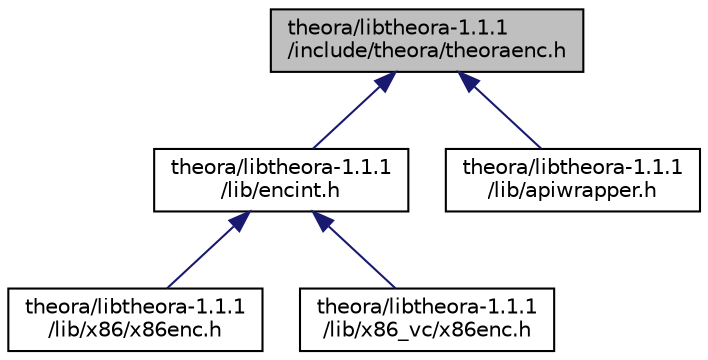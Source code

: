 digraph "theora/libtheora-1.1.1/include/theora/theoraenc.h"
{
  edge [fontname="Helvetica",fontsize="10",labelfontname="Helvetica",labelfontsize="10"];
  node [fontname="Helvetica",fontsize="10",shape=record];
  Node1 [label="theora/libtheora-1.1.1\l/include/theora/theoraenc.h",height=0.2,width=0.4,color="black", fillcolor="grey75", style="filled", fontcolor="black"];
  Node1 -> Node2 [dir="back",color="midnightblue",fontsize="10",style="solid",fontname="Helvetica"];
  Node2 [label="theora/libtheora-1.1.1\l/lib/encint.h",height=0.2,width=0.4,color="black", fillcolor="white", style="filled",URL="$encint_8h_source.html"];
  Node2 -> Node3 [dir="back",color="midnightblue",fontsize="10",style="solid",fontname="Helvetica"];
  Node3 [label="theora/libtheora-1.1.1\l/lib/x86/x86enc.h",height=0.2,width=0.4,color="black", fillcolor="white", style="filled",URL="$x86enc_8h_source.html"];
  Node2 -> Node4 [dir="back",color="midnightblue",fontsize="10",style="solid",fontname="Helvetica"];
  Node4 [label="theora/libtheora-1.1.1\l/lib/x86_vc/x86enc.h",height=0.2,width=0.4,color="black", fillcolor="white", style="filled",URL="$vc_2x86enc_8h_source.html"];
  Node1 -> Node5 [dir="back",color="midnightblue",fontsize="10",style="solid",fontname="Helvetica"];
  Node5 [label="theora/libtheora-1.1.1\l/lib/apiwrapper.h",height=0.2,width=0.4,color="black", fillcolor="white", style="filled",URL="$apiwrapper_8h_source.html"];
}

